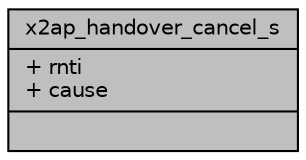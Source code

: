 digraph "x2ap_handover_cancel_s"
{
 // LATEX_PDF_SIZE
  edge [fontname="Helvetica",fontsize="10",labelfontname="Helvetica",labelfontsize="10"];
  node [fontname="Helvetica",fontsize="10",shape=record];
  Node1 [label="{x2ap_handover_cancel_s\n|+ rnti\l+ cause\l|}",height=0.2,width=0.4,color="black", fillcolor="grey75", style="filled", fontcolor="black",tooltip=" "];
}
